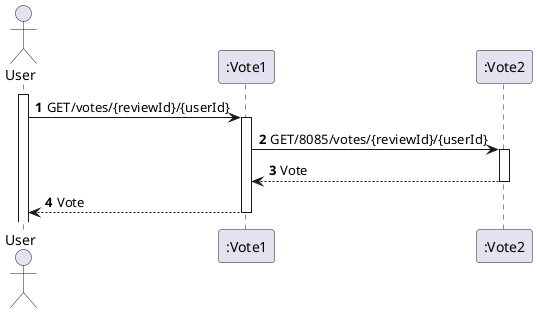 @startuml
'https://plantuml.com/sequence-diagram

autoactivate on
autonumber

actor "User" as User
participant ":Vote1" as vote1
participant ":Vote2" as vote2

activate User

User -> vote1: GET/votes/{reviewId}/{userId}
vote1 -> vote2: GET/8085/votes/{reviewId}/{userId}
vote2 --> vote1: Vote
vote1 --> User: Vote
@enduml
